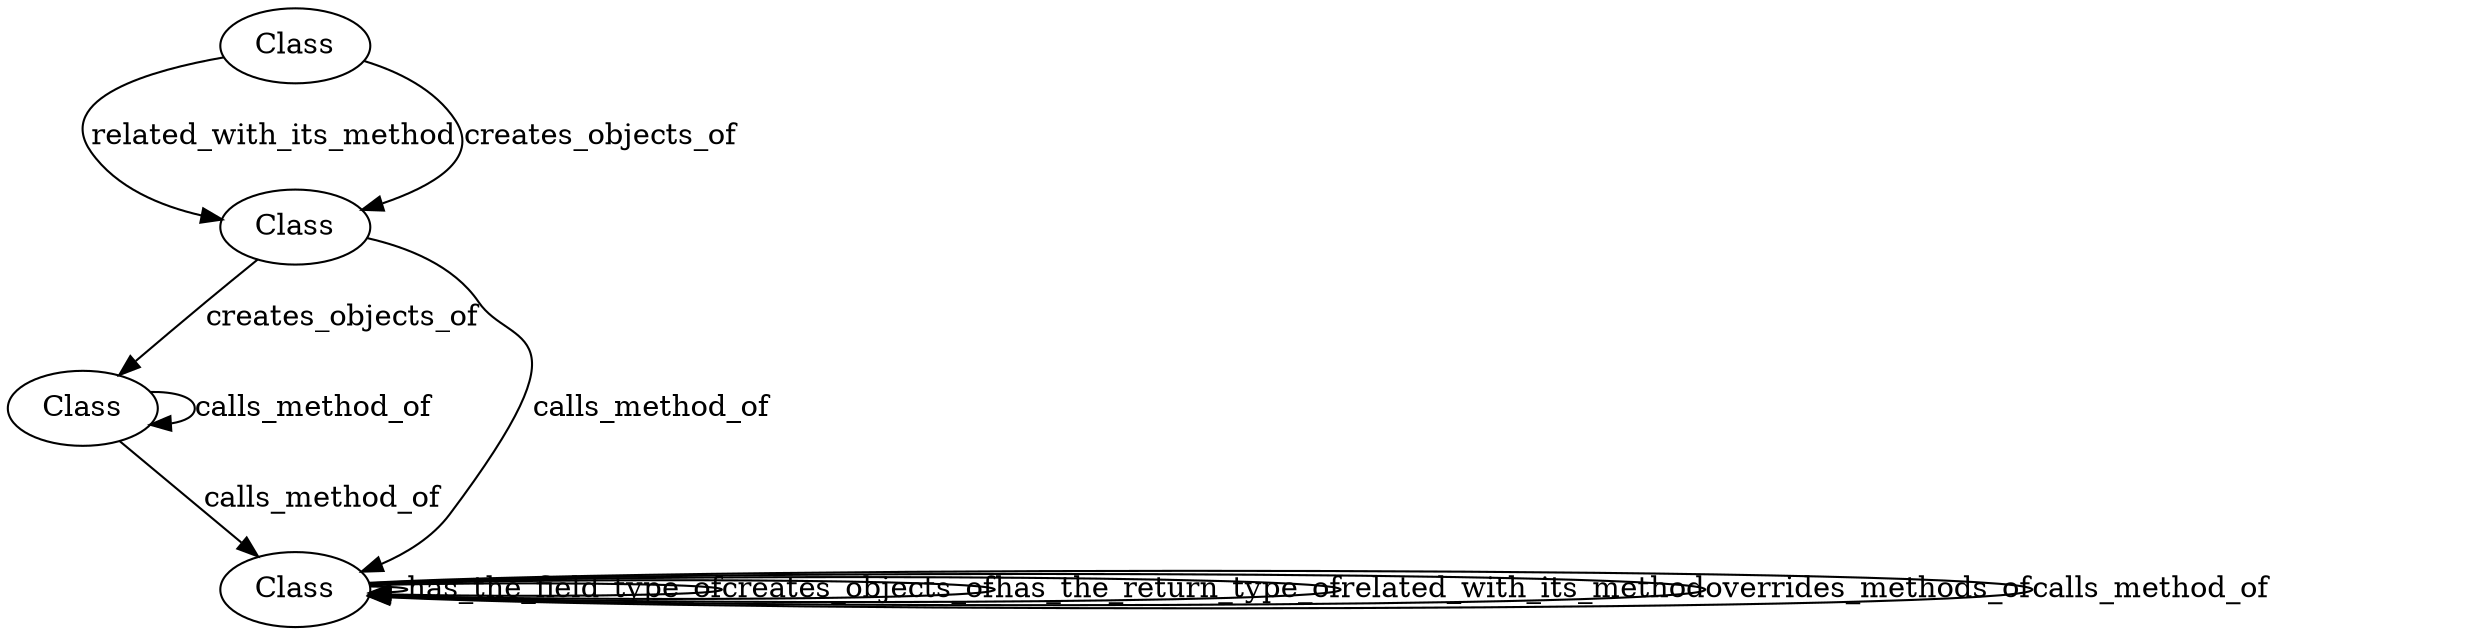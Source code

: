 // Subdue 5.2.2 graph in dot format

digraph SubdueGraph {
  1 [label="Class",color=black,fontcolor=black];
  2 [label="Class",color=black,fontcolor=black];
  3 [label="Class",color=black,fontcolor=black];
  4 [label="Class",color=black,fontcolor=black];
  1 -> 2 [label="creates_objects_of",color=black,fontcolor=black];
  1 -> 4 [label="calls_method_of",color=black,fontcolor=black];
  2 -> 4 [label="calls_method_of",color=black,fontcolor=black];
  2 -> 2 [label="calls_method_of",color=black,fontcolor=black];
  3 -> 1 [label="related_with_its_method",color=black,fontcolor=black];
  3 -> 1 [label="creates_objects_of",color=black,fontcolor=black];
  4 -> 4 [label="has_the_field_type_of",color=black,fontcolor=black];
  4 -> 4 [label="creates_objects_of",color=black,fontcolor=black];
  4 -> 4 [label="has_the_return_type_of",color=black,fontcolor=black];
  4 -> 4 [label="related_with_its_method",color=black,fontcolor=black];
  4 -> 4 [label="overrides_methods_of",color=black,fontcolor=black];
  4 -> 4 [label="calls_method_of",color=black,fontcolor=black];
}
